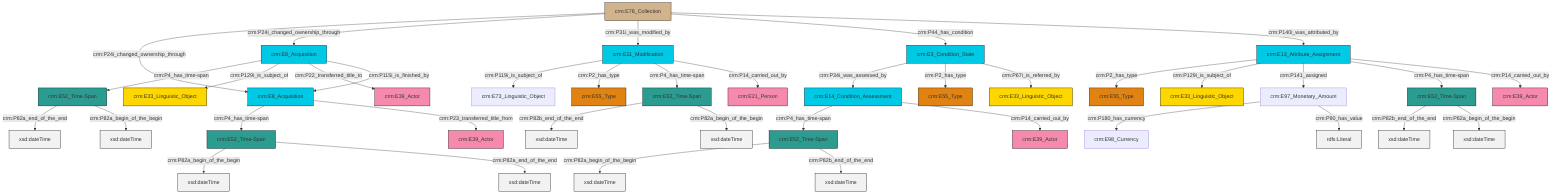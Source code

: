 graph TD
classDef Literal fill:#f2f2f2,stroke:#000000;
classDef CRM_Entity fill:#FFFFFF,stroke:#000000;
classDef Temporal_Entity fill:#00C9E6, stroke:#000000;
classDef Type fill:#E18312, stroke:#000000;
classDef Time-Span fill:#2C9C91, stroke:#000000;
classDef Appellation fill:#FFEB7F, stroke:#000000;
classDef Place fill:#008836, stroke:#000000;
classDef Persistent_Item fill:#B266B2, stroke:#000000;
classDef Conceptual_Object fill:#FFD700, stroke:#000000;
classDef Physical_Thing fill:#D2B48C, stroke:#000000;
classDef Actor fill:#f58aad, stroke:#000000;
classDef PC_Classes fill:#4ce600, stroke:#000000;
classDef Multi fill:#cccccc,stroke:#000000;

0["crm:E8_Acquisition"]:::Temporal_Entity -->|crm:P4_has_time-span| 1["crm:E52_Time-Span"]:::Time-Span
4["crm:E52_Time-Span"]:::Time-Span -->|crm:P82b_end_of_the_end| 5[xsd:dateTime]:::Literal
1["crm:E52_Time-Span"]:::Time-Span -->|crm:P82a_end_of_the_end| 6[xsd:dateTime]:::Literal
7["crm:E52_Time-Span"]:::Time-Span -->|crm:P82a_begin_of_the_begin| 8[xsd:dateTime]:::Literal
13["crm:E11_Modification"]:::Temporal_Entity -->|crm:P119i_is_subject_of| 14["crm:E73_Linguistic_Object"]:::Default
15["crm:E78_Collection"]:::Physical_Thing -->|crm:P24i_changed_ownership_through| 16["crm:E8_Acquisition"]:::Temporal_Entity
17["crm:E13_Attribute_Assignment"]:::Temporal_Entity -->|crm:P2_has_type| 18["crm:E55_Type"]:::Type
17["crm:E13_Attribute_Assignment"]:::Temporal_Entity -->|crm:P129i_is_subject_of| 20["crm:E33_Linguistic_Object"]:::Conceptual_Object
24["crm:E52_Time-Span"]:::Time-Span -->|crm:P82a_begin_of_the_begin| 25[xsd:dateTime]:::Literal
27["crm:E3_Condition_State"]:::Temporal_Entity -->|crm:P34i_was_assessed_by| 28["crm:E14_Condition_Assessment"]:::Temporal_Entity
28["crm:E14_Condition_Assessment"]:::Temporal_Entity -->|crm:P4_has_time-span| 7["crm:E52_Time-Span"]:::Time-Span
0["crm:E8_Acquisition"]:::Temporal_Entity -->|crm:P129i_is_subject_of| 11["crm:E33_Linguistic_Object"]:::Conceptual_Object
33["crm:E97_Monetary_Amount"]:::Default -->|crm:P180_has_currency| 2["crm:E98_Currency"]:::Default
15["crm:E78_Collection"]:::Physical_Thing -->|crm:P24i_changed_ownership_through| 0["crm:E8_Acquisition"]:::Temporal_Entity
0["crm:E8_Acquisition"]:::Temporal_Entity -->|crm:P22_transferred_title_to| 34["crm:E39_Actor"]:::Actor
17["crm:E13_Attribute_Assignment"]:::Temporal_Entity -->|crm:P141_assigned| 33["crm:E97_Monetary_Amount"]:::Default
13["crm:E11_Modification"]:::Temporal_Entity -->|crm:P2_has_type| 22["crm:E55_Type"]:::Type
13["crm:E11_Modification"]:::Temporal_Entity -->|crm:P4_has_time-span| 36["crm:E52_Time-Span"]:::Time-Span
24["crm:E52_Time-Span"]:::Time-Span -->|crm:P82a_end_of_the_end| 39[xsd:dateTime]:::Literal
36["crm:E52_Time-Span"]:::Time-Span -->|crm:P82b_end_of_the_end| 40[xsd:dateTime]:::Literal
16["crm:E8_Acquisition"]:::Temporal_Entity -->|crm:P4_has_time-span| 24["crm:E52_Time-Span"]:::Time-Span
17["crm:E13_Attribute_Assignment"]:::Temporal_Entity -->|crm:P4_has_time-span| 4["crm:E52_Time-Span"]:::Time-Span
28["crm:E14_Condition_Assessment"]:::Temporal_Entity -->|crm:P14_carried_out_by| 42["crm:E39_Actor"]:::Actor
15["crm:E78_Collection"]:::Physical_Thing -->|crm:P31i_was_modified_by| 13["crm:E11_Modification"]:::Temporal_Entity
16["crm:E8_Acquisition"]:::Temporal_Entity -->|crm:P23_transferred_title_from| 31["crm:E39_Actor"]:::Actor
13["crm:E11_Modification"]:::Temporal_Entity -->|crm:P14_carried_out_by| 47["crm:E21_Person"]:::Actor
27["crm:E3_Condition_State"]:::Temporal_Entity -->|crm:P2_has_type| 49["crm:E55_Type"]:::Type
33["crm:E97_Monetary_Amount"]:::Default -->|crm:P90_has_value| 50[rdfs:Literal]:::Literal
36["crm:E52_Time-Span"]:::Time-Span -->|crm:P82a_begin_of_the_begin| 51[xsd:dateTime]:::Literal
4["crm:E52_Time-Span"]:::Time-Span -->|crm:P82a_begin_of_the_begin| 52[xsd:dateTime]:::Literal
15["crm:E78_Collection"]:::Physical_Thing -->|crm:P44_has_condition| 27["crm:E3_Condition_State"]:::Temporal_Entity
27["crm:E3_Condition_State"]:::Temporal_Entity -->|crm:P67i_is_referred_by| 9["crm:E33_Linguistic_Object"]:::Conceptual_Object
15["crm:E78_Collection"]:::Physical_Thing -->|crm:P140i_was_attributed_by| 17["crm:E13_Attribute_Assignment"]:::Temporal_Entity
7["crm:E52_Time-Span"]:::Time-Span -->|crm:P82b_end_of_the_end| 56[xsd:dateTime]:::Literal
0["crm:E8_Acquisition"]:::Temporal_Entity -->|crm:P115i_is_finished_by| 16["crm:E8_Acquisition"]:::Temporal_Entity
1["crm:E52_Time-Span"]:::Time-Span -->|crm:P82a_begin_of_the_begin| 59[xsd:dateTime]:::Literal
17["crm:E13_Attribute_Assignment"]:::Temporal_Entity -->|crm:P14_carried_out_by| 61["crm:E39_Actor"]:::Actor